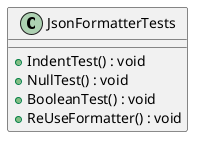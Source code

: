 @startuml
class JsonFormatterTests {
    + IndentTest() : void
    + NullTest() : void
    + BooleanTest() : void
    + ReUseFormatter() : void
}
@enduml
